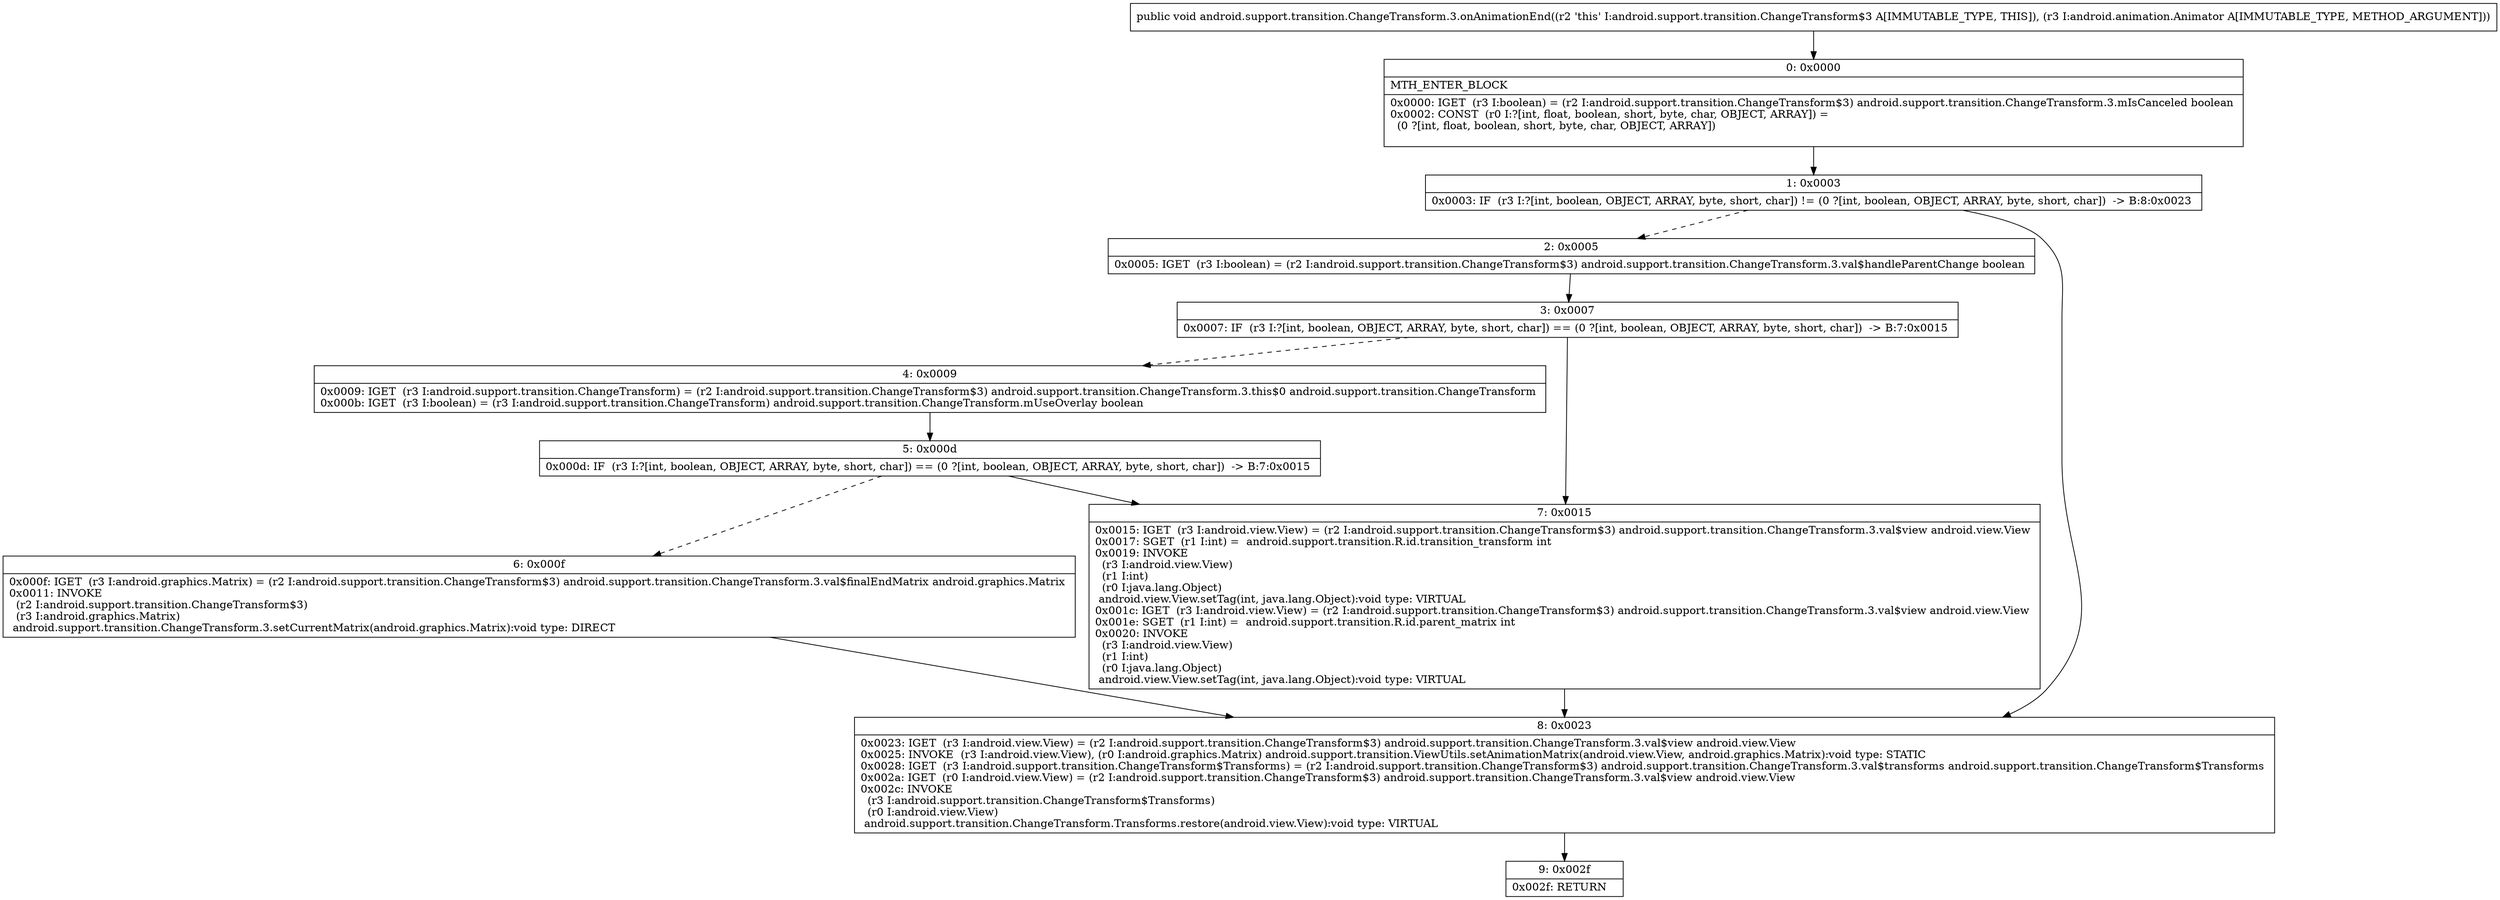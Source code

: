 digraph "CFG forandroid.support.transition.ChangeTransform.3.onAnimationEnd(Landroid\/animation\/Animator;)V" {
Node_0 [shape=record,label="{0\:\ 0x0000|MTH_ENTER_BLOCK\l|0x0000: IGET  (r3 I:boolean) = (r2 I:android.support.transition.ChangeTransform$3) android.support.transition.ChangeTransform.3.mIsCanceled boolean \l0x0002: CONST  (r0 I:?[int, float, boolean, short, byte, char, OBJECT, ARRAY]) = \l  (0 ?[int, float, boolean, short, byte, char, OBJECT, ARRAY])\l \l}"];
Node_1 [shape=record,label="{1\:\ 0x0003|0x0003: IF  (r3 I:?[int, boolean, OBJECT, ARRAY, byte, short, char]) != (0 ?[int, boolean, OBJECT, ARRAY, byte, short, char])  \-\> B:8:0x0023 \l}"];
Node_2 [shape=record,label="{2\:\ 0x0005|0x0005: IGET  (r3 I:boolean) = (r2 I:android.support.transition.ChangeTransform$3) android.support.transition.ChangeTransform.3.val$handleParentChange boolean \l}"];
Node_3 [shape=record,label="{3\:\ 0x0007|0x0007: IF  (r3 I:?[int, boolean, OBJECT, ARRAY, byte, short, char]) == (0 ?[int, boolean, OBJECT, ARRAY, byte, short, char])  \-\> B:7:0x0015 \l}"];
Node_4 [shape=record,label="{4\:\ 0x0009|0x0009: IGET  (r3 I:android.support.transition.ChangeTransform) = (r2 I:android.support.transition.ChangeTransform$3) android.support.transition.ChangeTransform.3.this$0 android.support.transition.ChangeTransform \l0x000b: IGET  (r3 I:boolean) = (r3 I:android.support.transition.ChangeTransform) android.support.transition.ChangeTransform.mUseOverlay boolean \l}"];
Node_5 [shape=record,label="{5\:\ 0x000d|0x000d: IF  (r3 I:?[int, boolean, OBJECT, ARRAY, byte, short, char]) == (0 ?[int, boolean, OBJECT, ARRAY, byte, short, char])  \-\> B:7:0x0015 \l}"];
Node_6 [shape=record,label="{6\:\ 0x000f|0x000f: IGET  (r3 I:android.graphics.Matrix) = (r2 I:android.support.transition.ChangeTransform$3) android.support.transition.ChangeTransform.3.val$finalEndMatrix android.graphics.Matrix \l0x0011: INVOKE  \l  (r2 I:android.support.transition.ChangeTransform$3)\l  (r3 I:android.graphics.Matrix)\l android.support.transition.ChangeTransform.3.setCurrentMatrix(android.graphics.Matrix):void type: DIRECT \l}"];
Node_7 [shape=record,label="{7\:\ 0x0015|0x0015: IGET  (r3 I:android.view.View) = (r2 I:android.support.transition.ChangeTransform$3) android.support.transition.ChangeTransform.3.val$view android.view.View \l0x0017: SGET  (r1 I:int) =  android.support.transition.R.id.transition_transform int \l0x0019: INVOKE  \l  (r3 I:android.view.View)\l  (r1 I:int)\l  (r0 I:java.lang.Object)\l android.view.View.setTag(int, java.lang.Object):void type: VIRTUAL \l0x001c: IGET  (r3 I:android.view.View) = (r2 I:android.support.transition.ChangeTransform$3) android.support.transition.ChangeTransform.3.val$view android.view.View \l0x001e: SGET  (r1 I:int) =  android.support.transition.R.id.parent_matrix int \l0x0020: INVOKE  \l  (r3 I:android.view.View)\l  (r1 I:int)\l  (r0 I:java.lang.Object)\l android.view.View.setTag(int, java.lang.Object):void type: VIRTUAL \l}"];
Node_8 [shape=record,label="{8\:\ 0x0023|0x0023: IGET  (r3 I:android.view.View) = (r2 I:android.support.transition.ChangeTransform$3) android.support.transition.ChangeTransform.3.val$view android.view.View \l0x0025: INVOKE  (r3 I:android.view.View), (r0 I:android.graphics.Matrix) android.support.transition.ViewUtils.setAnimationMatrix(android.view.View, android.graphics.Matrix):void type: STATIC \l0x0028: IGET  (r3 I:android.support.transition.ChangeTransform$Transforms) = (r2 I:android.support.transition.ChangeTransform$3) android.support.transition.ChangeTransform.3.val$transforms android.support.transition.ChangeTransform$Transforms \l0x002a: IGET  (r0 I:android.view.View) = (r2 I:android.support.transition.ChangeTransform$3) android.support.transition.ChangeTransform.3.val$view android.view.View \l0x002c: INVOKE  \l  (r3 I:android.support.transition.ChangeTransform$Transforms)\l  (r0 I:android.view.View)\l android.support.transition.ChangeTransform.Transforms.restore(android.view.View):void type: VIRTUAL \l}"];
Node_9 [shape=record,label="{9\:\ 0x002f|0x002f: RETURN   \l}"];
MethodNode[shape=record,label="{public void android.support.transition.ChangeTransform.3.onAnimationEnd((r2 'this' I:android.support.transition.ChangeTransform$3 A[IMMUTABLE_TYPE, THIS]), (r3 I:android.animation.Animator A[IMMUTABLE_TYPE, METHOD_ARGUMENT])) }"];
MethodNode -> Node_0;
Node_0 -> Node_1;
Node_1 -> Node_2[style=dashed];
Node_1 -> Node_8;
Node_2 -> Node_3;
Node_3 -> Node_4[style=dashed];
Node_3 -> Node_7;
Node_4 -> Node_5;
Node_5 -> Node_6[style=dashed];
Node_5 -> Node_7;
Node_6 -> Node_8;
Node_7 -> Node_8;
Node_8 -> Node_9;
}

